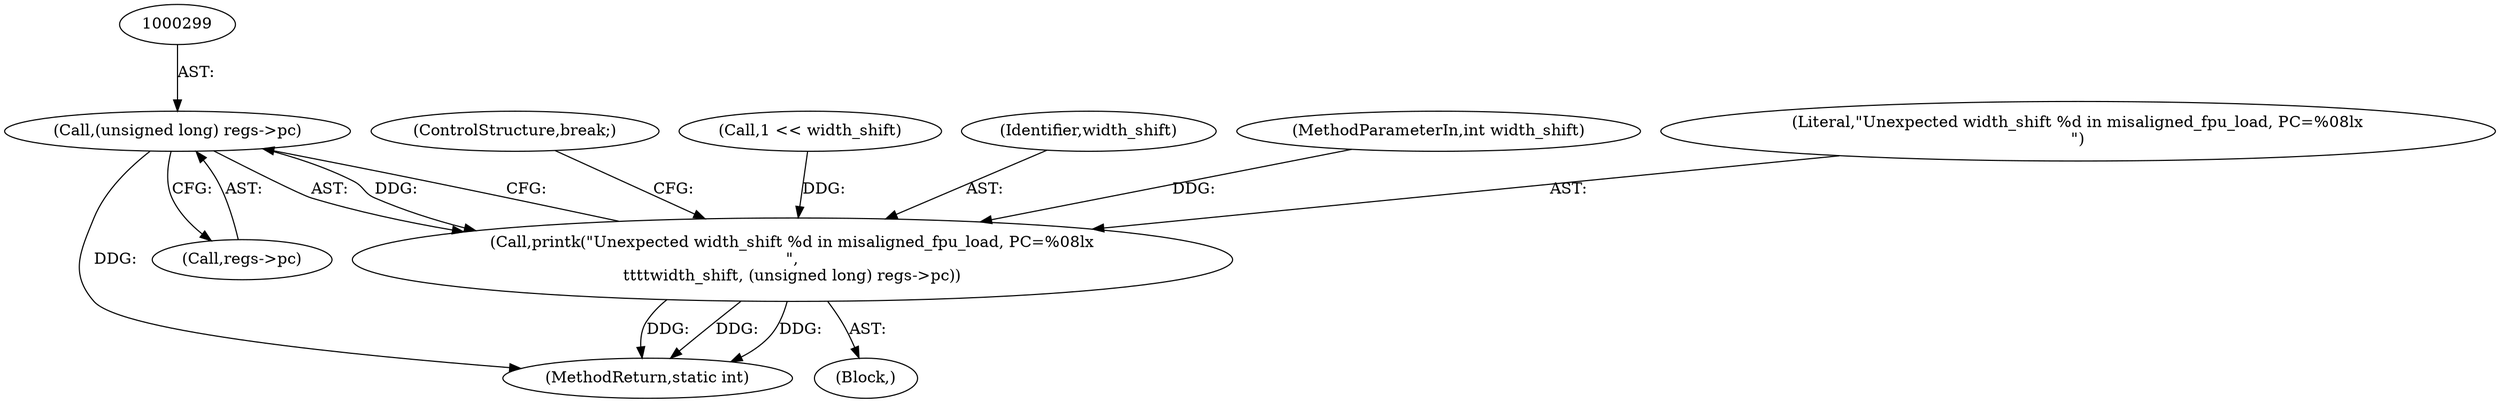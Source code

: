 digraph "0_linux_a8b0ca17b80e92faab46ee7179ba9e99ccb61233_24@pointer" {
"1000298" [label="(Call,(unsigned long) regs->pc)"];
"1000295" [label="(Call,printk(\"Unexpected width_shift %d in misaligned_fpu_load, PC=%08lx\n\",\n\t\t\t\twidth_shift, (unsigned long) regs->pc))"];
"1000300" [label="(Call,regs->pc)"];
"1000298" [label="(Call,(unsigned long) regs->pc)"];
"1000303" [label="(ControlStructure,break;)"];
"1000172" [label="(Call,1 << width_shift)"];
"1000297" [label="(Identifier,width_shift)"];
"1000315" [label="(MethodReturn,static int)"];
"1000215" [label="(Block,)"];
"1000107" [label="(MethodParameterIn,int width_shift)"];
"1000295" [label="(Call,printk(\"Unexpected width_shift %d in misaligned_fpu_load, PC=%08lx\n\",\n\t\t\t\twidth_shift, (unsigned long) regs->pc))"];
"1000296" [label="(Literal,\"Unexpected width_shift %d in misaligned_fpu_load, PC=%08lx\n\")"];
"1000298" -> "1000295"  [label="AST: "];
"1000298" -> "1000300"  [label="CFG: "];
"1000299" -> "1000298"  [label="AST: "];
"1000300" -> "1000298"  [label="AST: "];
"1000295" -> "1000298"  [label="CFG: "];
"1000298" -> "1000315"  [label="DDG: "];
"1000298" -> "1000295"  [label="DDG: "];
"1000295" -> "1000215"  [label="AST: "];
"1000296" -> "1000295"  [label="AST: "];
"1000297" -> "1000295"  [label="AST: "];
"1000303" -> "1000295"  [label="CFG: "];
"1000295" -> "1000315"  [label="DDG: "];
"1000295" -> "1000315"  [label="DDG: "];
"1000295" -> "1000315"  [label="DDG: "];
"1000172" -> "1000295"  [label="DDG: "];
"1000107" -> "1000295"  [label="DDG: "];
}
